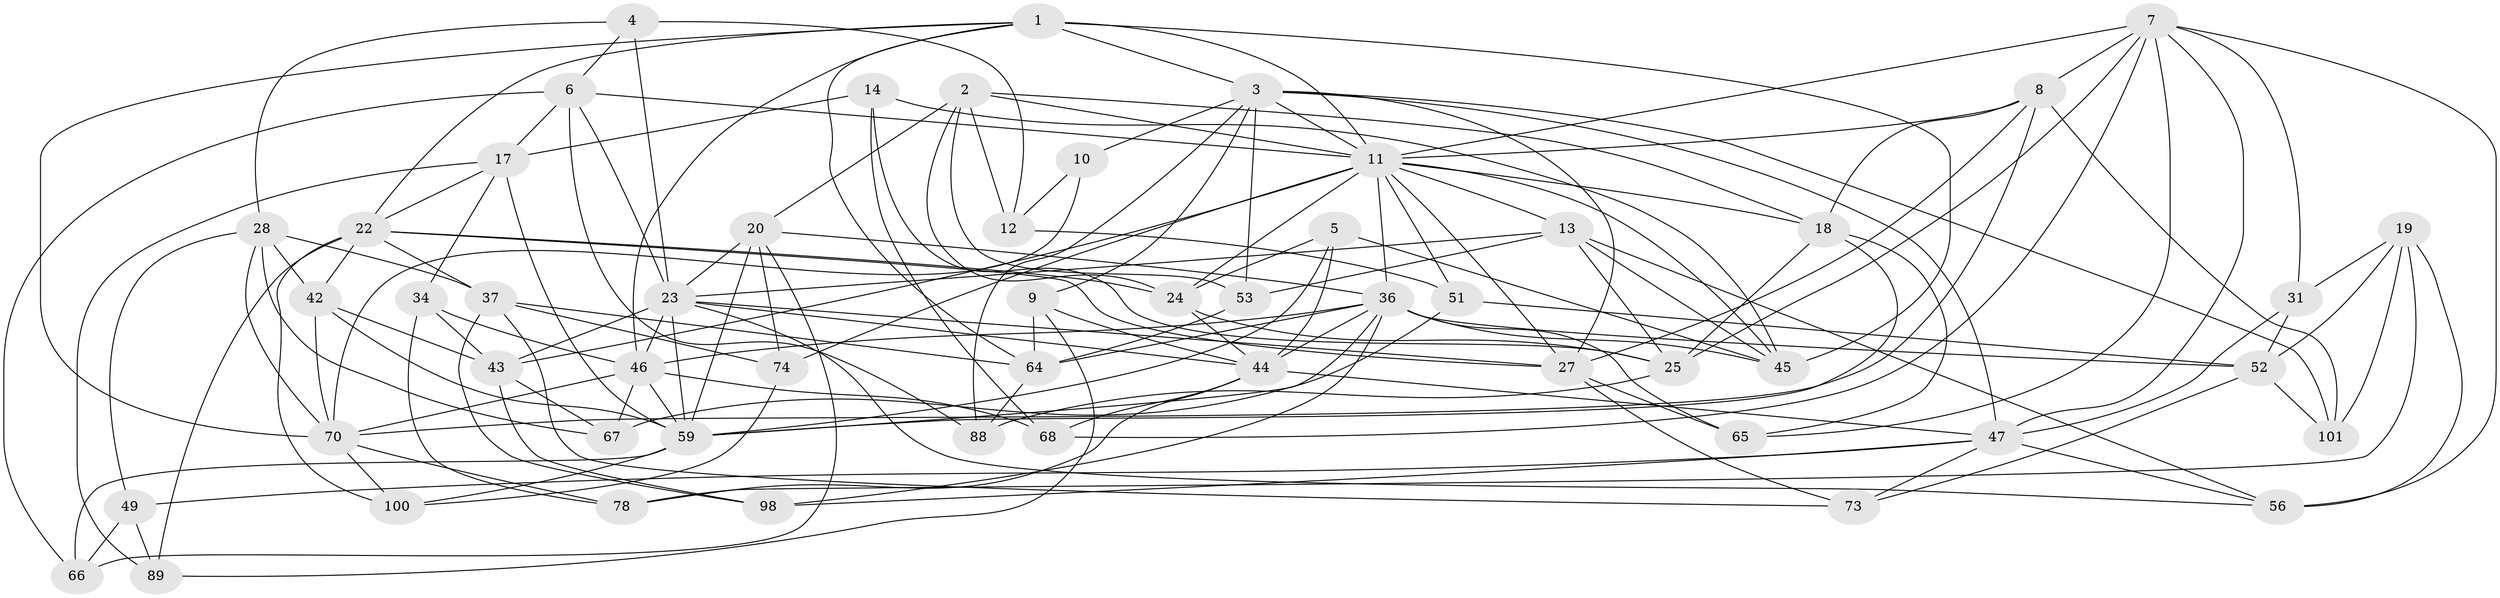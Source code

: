 // original degree distribution, {4: 1.0}
// Generated by graph-tools (version 1.1) at 2025/20/03/04/25 18:20:33]
// undirected, 54 vertices, 156 edges
graph export_dot {
graph [start="1"]
  node [color=gray90,style=filled];
  1 [super="+75+16"];
  2 [super="+15"];
  3 [super="+57"];
  4;
  5;
  6 [super="+71"];
  7 [super="+32"];
  8 [super="+87"];
  9;
  10;
  11 [super="+35+41+21"];
  12;
  13 [super="+92"];
  14;
  17 [super="+108"];
  18 [super="+38"];
  19 [super="+26"];
  20 [super="+94"];
  22 [super="+33"];
  23 [super="+79+91"];
  24 [super="+76"];
  25 [super="+29"];
  27 [super="+104+55"];
  28 [super="+84"];
  31;
  34;
  36 [super="+90+40+69"];
  37 [super="+60"];
  42 [super="+86"];
  43 [super="+54"];
  44 [super="+81+99"];
  45 [super="+61"];
  46 [super="+63"];
  47 [super="+50"];
  49;
  51;
  52 [super="+62"];
  53;
  56 [super="+72"];
  59 [super="+77+80"];
  64 [super="+96"];
  65;
  66;
  67;
  68;
  70 [super="+103+82"];
  73;
  74;
  78;
  88;
  89;
  98;
  100;
  101;
  1 -- 3;
  1 -- 11 [weight=2];
  1 -- 64;
  1 -- 45;
  1 -- 70;
  1 -- 46;
  1 -- 22;
  2 -- 24;
  2 -- 53;
  2 -- 20;
  2 -- 18;
  2 -- 12;
  2 -- 11;
  3 -- 101;
  3 -- 27 [weight=2];
  3 -- 53;
  3 -- 88;
  3 -- 9;
  3 -- 10;
  3 -- 11;
  3 -- 47;
  4 -- 12;
  4 -- 6;
  4 -- 28;
  4 -- 23;
  5 -- 24;
  5 -- 45;
  5 -- 44;
  5 -- 59;
  6 -- 88;
  6 -- 17;
  6 -- 66;
  6 -- 11;
  6 -- 23;
  7 -- 56;
  7 -- 65;
  7 -- 25;
  7 -- 68;
  7 -- 8;
  7 -- 11;
  7 -- 47;
  7 -- 31;
  8 -- 101;
  8 -- 70;
  8 -- 27;
  8 -- 11;
  8 -- 18;
  9 -- 89;
  9 -- 64;
  9 -- 44;
  10 -- 12;
  10 -- 70 [weight=2];
  11 -- 13;
  11 -- 27;
  11 -- 51;
  11 -- 36;
  11 -- 74;
  11 -- 43;
  11 -- 45;
  11 -- 18;
  11 -- 24;
  12 -- 51;
  13 -- 45;
  13 -- 25;
  13 -- 56;
  13 -- 53;
  13 -- 23;
  14 -- 68;
  14 -- 45;
  14 -- 25;
  14 -- 17;
  17 -- 34;
  17 -- 89;
  17 -- 22;
  17 -- 59;
  18 -- 65;
  18 -- 25;
  18 -- 59;
  19 -- 101;
  19 -- 56 [weight=2];
  19 -- 52;
  19 -- 78;
  19 -- 31;
  20 -- 66;
  20 -- 74;
  20 -- 36;
  20 -- 23;
  20 -- 59;
  22 -- 42;
  22 -- 24;
  22 -- 100;
  22 -- 37;
  22 -- 89;
  22 -- 27;
  23 -- 44;
  23 -- 56;
  23 -- 43;
  23 -- 46;
  23 -- 59;
  23 -- 27;
  24 -- 25;
  24 -- 44;
  25 -- 88;
  27 -- 73;
  27 -- 65;
  28 -- 49;
  28 -- 37;
  28 -- 67;
  28 -- 42;
  28 -- 70;
  31 -- 47;
  31 -- 52;
  34 -- 46;
  34 -- 78;
  34 -- 43;
  36 -- 44;
  36 -- 52;
  36 -- 45;
  36 -- 65;
  36 -- 98;
  36 -- 64;
  36 -- 46;
  36 -- 59;
  37 -- 73;
  37 -- 64;
  37 -- 98;
  37 -- 74;
  42 -- 59;
  42 -- 43;
  42 -- 70 [weight=2];
  43 -- 98;
  43 -- 67;
  44 -- 47;
  44 -- 78;
  44 -- 68;
  46 -- 59;
  46 -- 67;
  46 -- 68;
  46 -- 70;
  47 -- 73;
  47 -- 49;
  47 -- 98;
  47 -- 56;
  49 -- 66;
  49 -- 89;
  51 -- 67;
  51 -- 52;
  52 -- 73;
  52 -- 101;
  53 -- 64;
  59 -- 66;
  59 -- 100;
  64 -- 88;
  70 -- 100;
  70 -- 78;
  74 -- 100;
}
